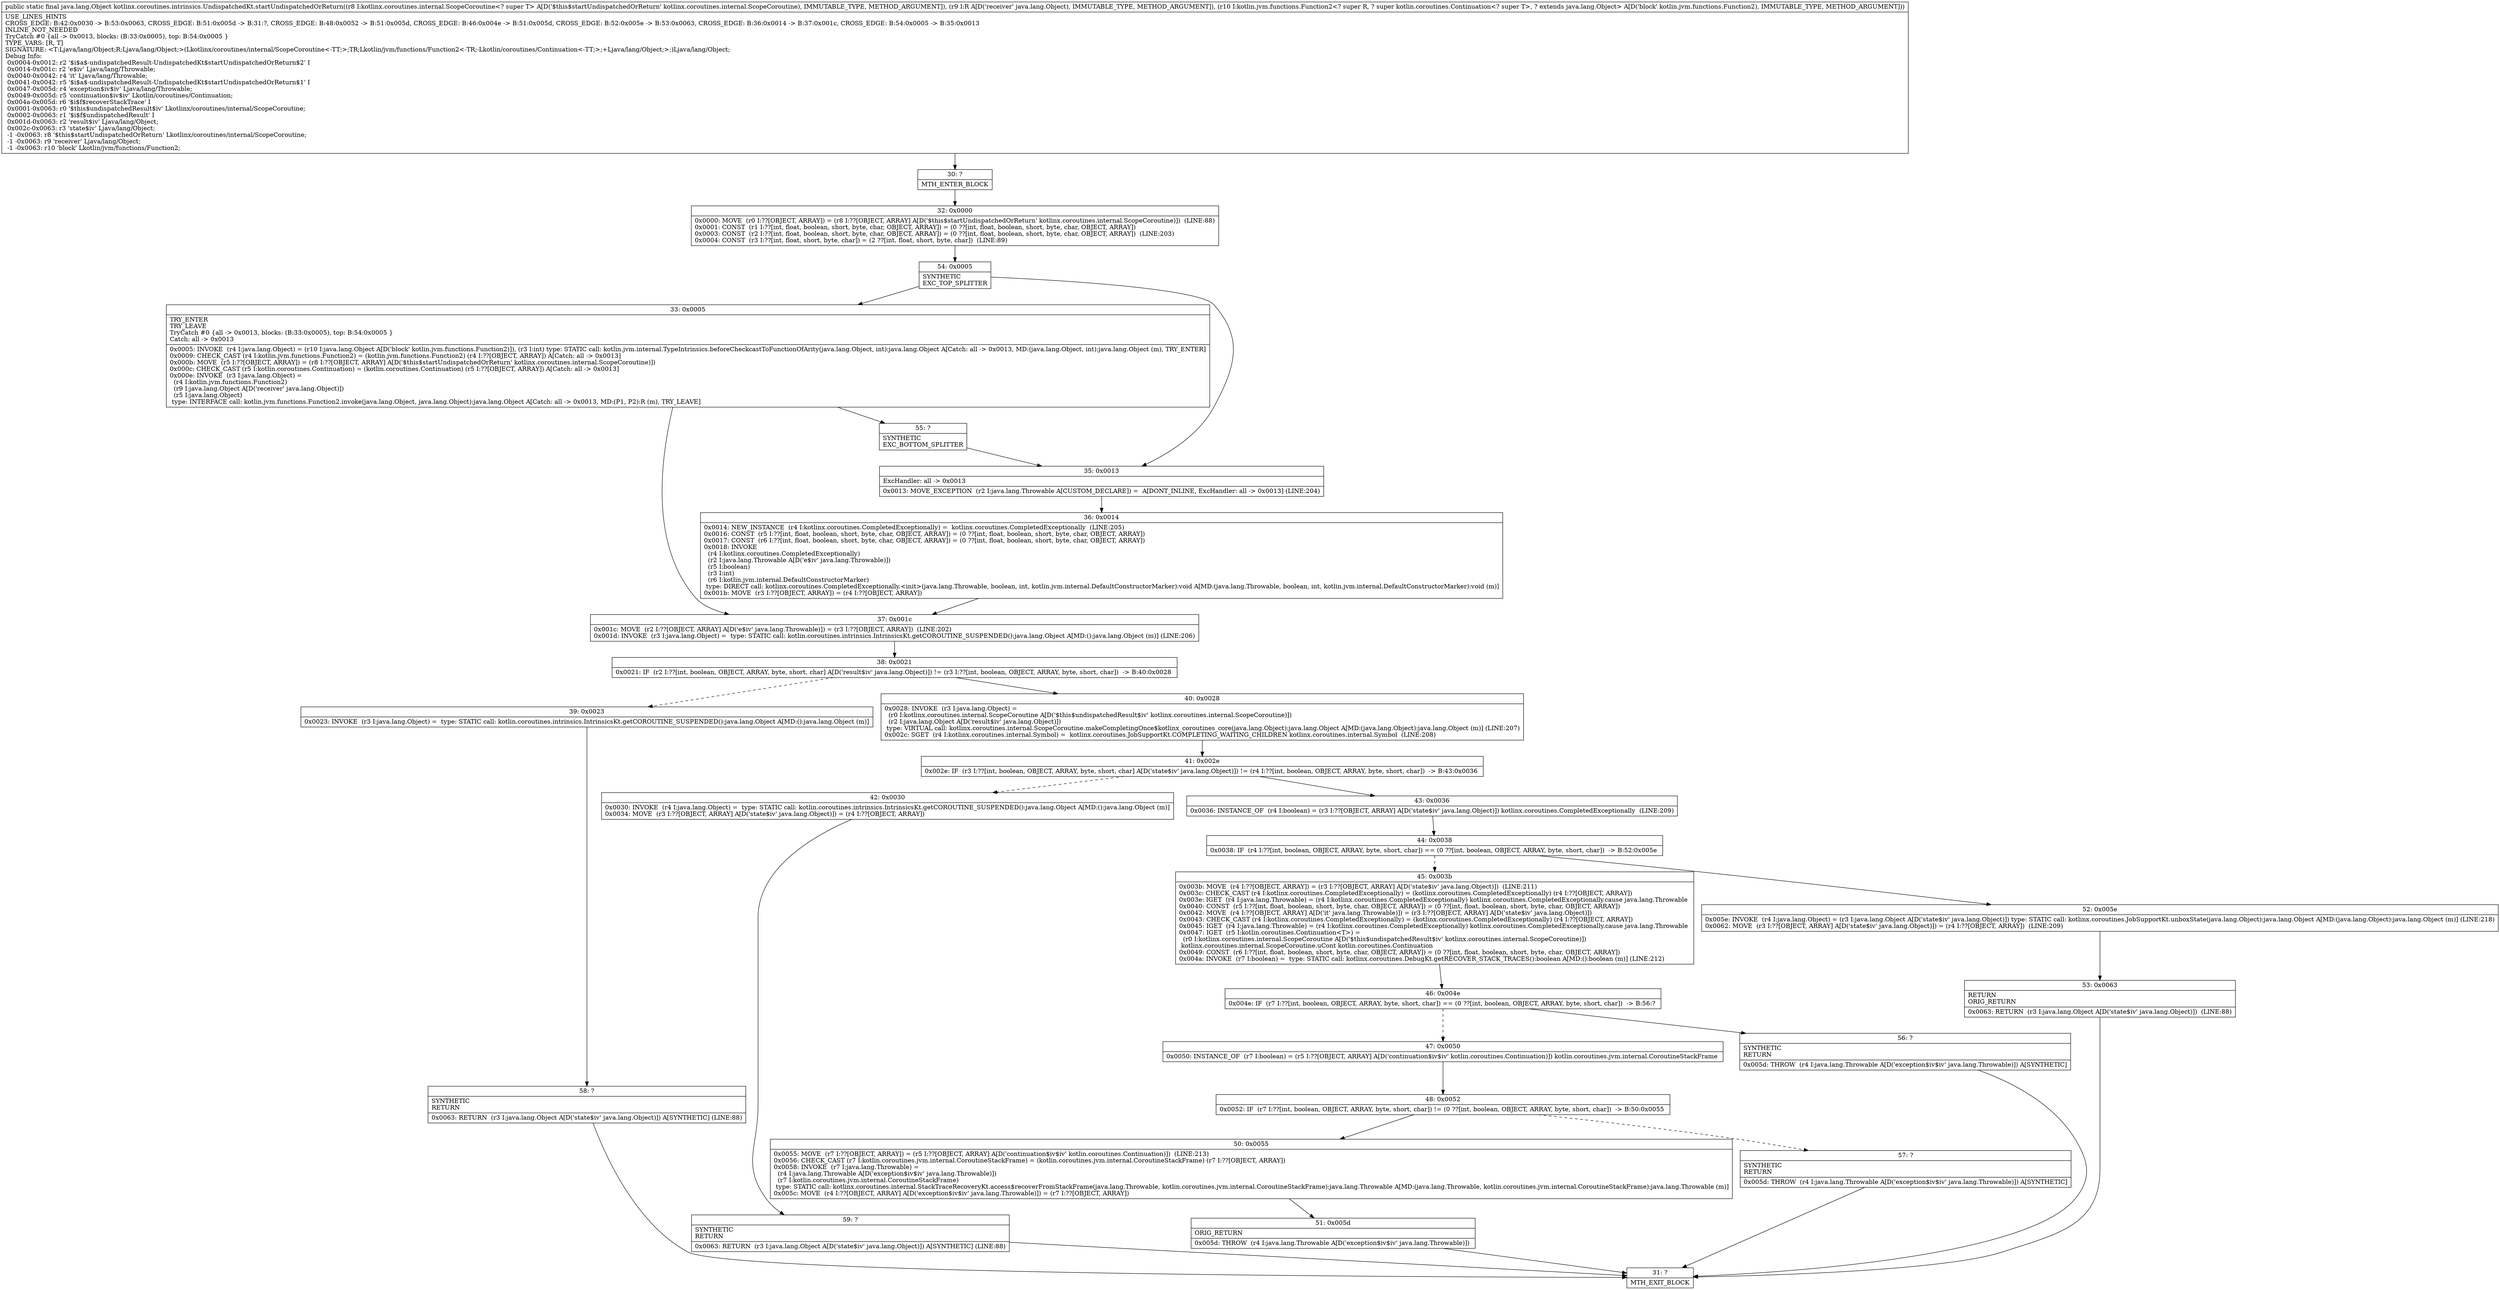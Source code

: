 digraph "CFG forkotlinx.coroutines.intrinsics.UndispatchedKt.startUndispatchedOrReturn(Lkotlinx\/coroutines\/internal\/ScopeCoroutine;Ljava\/lang\/Object;Lkotlin\/jvm\/functions\/Function2;)Ljava\/lang\/Object;" {
Node_30 [shape=record,label="{30\:\ ?|MTH_ENTER_BLOCK\l}"];
Node_32 [shape=record,label="{32\:\ 0x0000|0x0000: MOVE  (r0 I:??[OBJECT, ARRAY]) = (r8 I:??[OBJECT, ARRAY] A[D('$this$startUndispatchedOrReturn' kotlinx.coroutines.internal.ScopeCoroutine)])  (LINE:88)\l0x0001: CONST  (r1 I:??[int, float, boolean, short, byte, char, OBJECT, ARRAY]) = (0 ??[int, float, boolean, short, byte, char, OBJECT, ARRAY]) \l0x0003: CONST  (r2 I:??[int, float, boolean, short, byte, char, OBJECT, ARRAY]) = (0 ??[int, float, boolean, short, byte, char, OBJECT, ARRAY])  (LINE:203)\l0x0004: CONST  (r3 I:??[int, float, short, byte, char]) = (2 ??[int, float, short, byte, char])  (LINE:89)\l}"];
Node_54 [shape=record,label="{54\:\ 0x0005|SYNTHETIC\lEXC_TOP_SPLITTER\l}"];
Node_33 [shape=record,label="{33\:\ 0x0005|TRY_ENTER\lTRY_LEAVE\lTryCatch #0 \{all \-\> 0x0013, blocks: (B:33:0x0005), top: B:54:0x0005 \}\lCatch: all \-\> 0x0013\l|0x0005: INVOKE  (r4 I:java.lang.Object) = (r10 I:java.lang.Object A[D('block' kotlin.jvm.functions.Function2)]), (r3 I:int) type: STATIC call: kotlin.jvm.internal.TypeIntrinsics.beforeCheckcastToFunctionOfArity(java.lang.Object, int):java.lang.Object A[Catch: all \-\> 0x0013, MD:(java.lang.Object, int):java.lang.Object (m), TRY_ENTER]\l0x0009: CHECK_CAST (r4 I:kotlin.jvm.functions.Function2) = (kotlin.jvm.functions.Function2) (r4 I:??[OBJECT, ARRAY]) A[Catch: all \-\> 0x0013]\l0x000b: MOVE  (r5 I:??[OBJECT, ARRAY]) = (r8 I:??[OBJECT, ARRAY] A[D('$this$startUndispatchedOrReturn' kotlinx.coroutines.internal.ScopeCoroutine)]) \l0x000c: CHECK_CAST (r5 I:kotlin.coroutines.Continuation) = (kotlin.coroutines.Continuation) (r5 I:??[OBJECT, ARRAY]) A[Catch: all \-\> 0x0013]\l0x000e: INVOKE  (r3 I:java.lang.Object) = \l  (r4 I:kotlin.jvm.functions.Function2)\l  (r9 I:java.lang.Object A[D('receiver' java.lang.Object)])\l  (r5 I:java.lang.Object)\l type: INTERFACE call: kotlin.jvm.functions.Function2.invoke(java.lang.Object, java.lang.Object):java.lang.Object A[Catch: all \-\> 0x0013, MD:(P1, P2):R (m), TRY_LEAVE]\l}"];
Node_37 [shape=record,label="{37\:\ 0x001c|0x001c: MOVE  (r2 I:??[OBJECT, ARRAY] A[D('e$iv' java.lang.Throwable)]) = (r3 I:??[OBJECT, ARRAY])  (LINE:202)\l0x001d: INVOKE  (r3 I:java.lang.Object) =  type: STATIC call: kotlin.coroutines.intrinsics.IntrinsicsKt.getCOROUTINE_SUSPENDED():java.lang.Object A[MD:():java.lang.Object (m)] (LINE:206)\l}"];
Node_38 [shape=record,label="{38\:\ 0x0021|0x0021: IF  (r2 I:??[int, boolean, OBJECT, ARRAY, byte, short, char] A[D('result$iv' java.lang.Object)]) != (r3 I:??[int, boolean, OBJECT, ARRAY, byte, short, char])  \-\> B:40:0x0028 \l}"];
Node_39 [shape=record,label="{39\:\ 0x0023|0x0023: INVOKE  (r3 I:java.lang.Object) =  type: STATIC call: kotlin.coroutines.intrinsics.IntrinsicsKt.getCOROUTINE_SUSPENDED():java.lang.Object A[MD:():java.lang.Object (m)]\l}"];
Node_58 [shape=record,label="{58\:\ ?|SYNTHETIC\lRETURN\l|0x0063: RETURN  (r3 I:java.lang.Object A[D('state$iv' java.lang.Object)]) A[SYNTHETIC] (LINE:88)\l}"];
Node_31 [shape=record,label="{31\:\ ?|MTH_EXIT_BLOCK\l}"];
Node_40 [shape=record,label="{40\:\ 0x0028|0x0028: INVOKE  (r3 I:java.lang.Object) = \l  (r0 I:kotlinx.coroutines.internal.ScopeCoroutine A[D('$this$undispatchedResult$iv' kotlinx.coroutines.internal.ScopeCoroutine)])\l  (r2 I:java.lang.Object A[D('result$iv' java.lang.Object)])\l type: VIRTUAL call: kotlinx.coroutines.internal.ScopeCoroutine.makeCompletingOnce$kotlinx_coroutines_core(java.lang.Object):java.lang.Object A[MD:(java.lang.Object):java.lang.Object (m)] (LINE:207)\l0x002c: SGET  (r4 I:kotlinx.coroutines.internal.Symbol) =  kotlinx.coroutines.JobSupportKt.COMPLETING_WAITING_CHILDREN kotlinx.coroutines.internal.Symbol  (LINE:208)\l}"];
Node_41 [shape=record,label="{41\:\ 0x002e|0x002e: IF  (r3 I:??[int, boolean, OBJECT, ARRAY, byte, short, char] A[D('state$iv' java.lang.Object)]) != (r4 I:??[int, boolean, OBJECT, ARRAY, byte, short, char])  \-\> B:43:0x0036 \l}"];
Node_42 [shape=record,label="{42\:\ 0x0030|0x0030: INVOKE  (r4 I:java.lang.Object) =  type: STATIC call: kotlin.coroutines.intrinsics.IntrinsicsKt.getCOROUTINE_SUSPENDED():java.lang.Object A[MD:():java.lang.Object (m)]\l0x0034: MOVE  (r3 I:??[OBJECT, ARRAY] A[D('state$iv' java.lang.Object)]) = (r4 I:??[OBJECT, ARRAY]) \l}"];
Node_59 [shape=record,label="{59\:\ ?|SYNTHETIC\lRETURN\l|0x0063: RETURN  (r3 I:java.lang.Object A[D('state$iv' java.lang.Object)]) A[SYNTHETIC] (LINE:88)\l}"];
Node_43 [shape=record,label="{43\:\ 0x0036|0x0036: INSTANCE_OF  (r4 I:boolean) = (r3 I:??[OBJECT, ARRAY] A[D('state$iv' java.lang.Object)]) kotlinx.coroutines.CompletedExceptionally  (LINE:209)\l}"];
Node_44 [shape=record,label="{44\:\ 0x0038|0x0038: IF  (r4 I:??[int, boolean, OBJECT, ARRAY, byte, short, char]) == (0 ??[int, boolean, OBJECT, ARRAY, byte, short, char])  \-\> B:52:0x005e \l}"];
Node_45 [shape=record,label="{45\:\ 0x003b|0x003b: MOVE  (r4 I:??[OBJECT, ARRAY]) = (r3 I:??[OBJECT, ARRAY] A[D('state$iv' java.lang.Object)])  (LINE:211)\l0x003c: CHECK_CAST (r4 I:kotlinx.coroutines.CompletedExceptionally) = (kotlinx.coroutines.CompletedExceptionally) (r4 I:??[OBJECT, ARRAY]) \l0x003e: IGET  (r4 I:java.lang.Throwable) = (r4 I:kotlinx.coroutines.CompletedExceptionally) kotlinx.coroutines.CompletedExceptionally.cause java.lang.Throwable \l0x0040: CONST  (r5 I:??[int, float, boolean, short, byte, char, OBJECT, ARRAY]) = (0 ??[int, float, boolean, short, byte, char, OBJECT, ARRAY]) \l0x0042: MOVE  (r4 I:??[OBJECT, ARRAY] A[D('it' java.lang.Throwable)]) = (r3 I:??[OBJECT, ARRAY] A[D('state$iv' java.lang.Object)]) \l0x0043: CHECK_CAST (r4 I:kotlinx.coroutines.CompletedExceptionally) = (kotlinx.coroutines.CompletedExceptionally) (r4 I:??[OBJECT, ARRAY]) \l0x0045: IGET  (r4 I:java.lang.Throwable) = (r4 I:kotlinx.coroutines.CompletedExceptionally) kotlinx.coroutines.CompletedExceptionally.cause java.lang.Throwable \l0x0047: IGET  (r5 I:kotlin.coroutines.Continuation\<T\>) = \l  (r0 I:kotlinx.coroutines.internal.ScopeCoroutine A[D('$this$undispatchedResult$iv' kotlinx.coroutines.internal.ScopeCoroutine)])\l kotlinx.coroutines.internal.ScopeCoroutine.uCont kotlin.coroutines.Continuation \l0x0049: CONST  (r6 I:??[int, float, boolean, short, byte, char, OBJECT, ARRAY]) = (0 ??[int, float, boolean, short, byte, char, OBJECT, ARRAY]) \l0x004a: INVOKE  (r7 I:boolean) =  type: STATIC call: kotlinx.coroutines.DebugKt.getRECOVER_STACK_TRACES():boolean A[MD:():boolean (m)] (LINE:212)\l}"];
Node_46 [shape=record,label="{46\:\ 0x004e|0x004e: IF  (r7 I:??[int, boolean, OBJECT, ARRAY, byte, short, char]) == (0 ??[int, boolean, OBJECT, ARRAY, byte, short, char])  \-\> B:56:? \l}"];
Node_47 [shape=record,label="{47\:\ 0x0050|0x0050: INSTANCE_OF  (r7 I:boolean) = (r5 I:??[OBJECT, ARRAY] A[D('continuation$iv$iv' kotlin.coroutines.Continuation)]) kotlin.coroutines.jvm.internal.CoroutineStackFrame \l}"];
Node_48 [shape=record,label="{48\:\ 0x0052|0x0052: IF  (r7 I:??[int, boolean, OBJECT, ARRAY, byte, short, char]) != (0 ??[int, boolean, OBJECT, ARRAY, byte, short, char])  \-\> B:50:0x0055 \l}"];
Node_50 [shape=record,label="{50\:\ 0x0055|0x0055: MOVE  (r7 I:??[OBJECT, ARRAY]) = (r5 I:??[OBJECT, ARRAY] A[D('continuation$iv$iv' kotlin.coroutines.Continuation)])  (LINE:213)\l0x0056: CHECK_CAST (r7 I:kotlin.coroutines.jvm.internal.CoroutineStackFrame) = (kotlin.coroutines.jvm.internal.CoroutineStackFrame) (r7 I:??[OBJECT, ARRAY]) \l0x0058: INVOKE  (r7 I:java.lang.Throwable) = \l  (r4 I:java.lang.Throwable A[D('exception$iv$iv' java.lang.Throwable)])\l  (r7 I:kotlin.coroutines.jvm.internal.CoroutineStackFrame)\l type: STATIC call: kotlinx.coroutines.internal.StackTraceRecoveryKt.access$recoverFromStackFrame(java.lang.Throwable, kotlin.coroutines.jvm.internal.CoroutineStackFrame):java.lang.Throwable A[MD:(java.lang.Throwable, kotlin.coroutines.jvm.internal.CoroutineStackFrame):java.lang.Throwable (m)]\l0x005c: MOVE  (r4 I:??[OBJECT, ARRAY] A[D('exception$iv$iv' java.lang.Throwable)]) = (r7 I:??[OBJECT, ARRAY]) \l}"];
Node_51 [shape=record,label="{51\:\ 0x005d|ORIG_RETURN\l|0x005d: THROW  (r4 I:java.lang.Throwable A[D('exception$iv$iv' java.lang.Throwable)]) \l}"];
Node_57 [shape=record,label="{57\:\ ?|SYNTHETIC\lRETURN\l|0x005d: THROW  (r4 I:java.lang.Throwable A[D('exception$iv$iv' java.lang.Throwable)]) A[SYNTHETIC]\l}"];
Node_56 [shape=record,label="{56\:\ ?|SYNTHETIC\lRETURN\l|0x005d: THROW  (r4 I:java.lang.Throwable A[D('exception$iv$iv' java.lang.Throwable)]) A[SYNTHETIC]\l}"];
Node_52 [shape=record,label="{52\:\ 0x005e|0x005e: INVOKE  (r4 I:java.lang.Object) = (r3 I:java.lang.Object A[D('state$iv' java.lang.Object)]) type: STATIC call: kotlinx.coroutines.JobSupportKt.unboxState(java.lang.Object):java.lang.Object A[MD:(java.lang.Object):java.lang.Object (m)] (LINE:218)\l0x0062: MOVE  (r3 I:??[OBJECT, ARRAY] A[D('state$iv' java.lang.Object)]) = (r4 I:??[OBJECT, ARRAY])  (LINE:209)\l}"];
Node_53 [shape=record,label="{53\:\ 0x0063|RETURN\lORIG_RETURN\l|0x0063: RETURN  (r3 I:java.lang.Object A[D('state$iv' java.lang.Object)])  (LINE:88)\l}"];
Node_55 [shape=record,label="{55\:\ ?|SYNTHETIC\lEXC_BOTTOM_SPLITTER\l}"];
Node_35 [shape=record,label="{35\:\ 0x0013|ExcHandler: all \-\> 0x0013\l|0x0013: MOVE_EXCEPTION  (r2 I:java.lang.Throwable A[CUSTOM_DECLARE]) =  A[DONT_INLINE, ExcHandler: all \-\> 0x0013] (LINE:204)\l}"];
Node_36 [shape=record,label="{36\:\ 0x0014|0x0014: NEW_INSTANCE  (r4 I:kotlinx.coroutines.CompletedExceptionally) =  kotlinx.coroutines.CompletedExceptionally  (LINE:205)\l0x0016: CONST  (r5 I:??[int, float, boolean, short, byte, char, OBJECT, ARRAY]) = (0 ??[int, float, boolean, short, byte, char, OBJECT, ARRAY]) \l0x0017: CONST  (r6 I:??[int, float, boolean, short, byte, char, OBJECT, ARRAY]) = (0 ??[int, float, boolean, short, byte, char, OBJECT, ARRAY]) \l0x0018: INVOKE  \l  (r4 I:kotlinx.coroutines.CompletedExceptionally)\l  (r2 I:java.lang.Throwable A[D('e$iv' java.lang.Throwable)])\l  (r5 I:boolean)\l  (r3 I:int)\l  (r6 I:kotlin.jvm.internal.DefaultConstructorMarker)\l type: DIRECT call: kotlinx.coroutines.CompletedExceptionally.\<init\>(java.lang.Throwable, boolean, int, kotlin.jvm.internal.DefaultConstructorMarker):void A[MD:(java.lang.Throwable, boolean, int, kotlin.jvm.internal.DefaultConstructorMarker):void (m)]\l0x001b: MOVE  (r3 I:??[OBJECT, ARRAY]) = (r4 I:??[OBJECT, ARRAY]) \l}"];
MethodNode[shape=record,label="{public static final java.lang.Object kotlinx.coroutines.intrinsics.UndispatchedKt.startUndispatchedOrReturn((r8 I:kotlinx.coroutines.internal.ScopeCoroutine\<? super T\> A[D('$this$startUndispatchedOrReturn' kotlinx.coroutines.internal.ScopeCoroutine), IMMUTABLE_TYPE, METHOD_ARGUMENT]), (r9 I:R A[D('receiver' java.lang.Object), IMMUTABLE_TYPE, METHOD_ARGUMENT]), (r10 I:kotlin.jvm.functions.Function2\<? super R, ? super kotlin.coroutines.Continuation\<? super T\>, ? extends java.lang.Object\> A[D('block' kotlin.jvm.functions.Function2), IMMUTABLE_TYPE, METHOD_ARGUMENT]))  | USE_LINES_HINTS\lCROSS_EDGE: B:42:0x0030 \-\> B:53:0x0063, CROSS_EDGE: B:51:0x005d \-\> B:31:?, CROSS_EDGE: B:48:0x0052 \-\> B:51:0x005d, CROSS_EDGE: B:46:0x004e \-\> B:51:0x005d, CROSS_EDGE: B:52:0x005e \-\> B:53:0x0063, CROSS_EDGE: B:36:0x0014 \-\> B:37:0x001c, CROSS_EDGE: B:54:0x0005 \-\> B:35:0x0013\lINLINE_NOT_NEEDED\lTryCatch #0 \{all \-\> 0x0013, blocks: (B:33:0x0005), top: B:54:0x0005 \}\lTYPE_VARS: [R, T]\lSIGNATURE: \<T:Ljava\/lang\/Object;R:Ljava\/lang\/Object;\>(Lkotlinx\/coroutines\/internal\/ScopeCoroutine\<\-TT;\>;TR;Lkotlin\/jvm\/functions\/Function2\<\-TR;\-Lkotlin\/coroutines\/Continuation\<\-TT;\>;+Ljava\/lang\/Object;\>;)Ljava\/lang\/Object;\lDebug Info:\l  0x0004\-0x0012: r2 '$i$a$\-undispatchedResult\-UndispatchedKt$startUndispatchedOrReturn$2' I\l  0x0014\-0x001c: r2 'e$iv' Ljava\/lang\/Throwable;\l  0x0040\-0x0042: r4 'it' Ljava\/lang\/Throwable;\l  0x0041\-0x0042: r5 '$i$a$\-undispatchedResult\-UndispatchedKt$startUndispatchedOrReturn$1' I\l  0x0047\-0x005d: r4 'exception$iv$iv' Ljava\/lang\/Throwable;\l  0x0049\-0x005d: r5 'continuation$iv$iv' Lkotlin\/coroutines\/Continuation;\l  0x004a\-0x005d: r6 '$i$f$recoverStackTrace' I\l  0x0001\-0x0063: r0 '$this$undispatchedResult$iv' Lkotlinx\/coroutines\/internal\/ScopeCoroutine;\l  0x0002\-0x0063: r1 '$i$f$undispatchedResult' I\l  0x001d\-0x0063: r2 'result$iv' Ljava\/lang\/Object;\l  0x002c\-0x0063: r3 'state$iv' Ljava\/lang\/Object;\l  \-1 \-0x0063: r8 '$this$startUndispatchedOrReturn' Lkotlinx\/coroutines\/internal\/ScopeCoroutine;\l  \-1 \-0x0063: r9 'receiver' Ljava\/lang\/Object;\l  \-1 \-0x0063: r10 'block' Lkotlin\/jvm\/functions\/Function2;\l}"];
MethodNode -> Node_30;Node_30 -> Node_32;
Node_32 -> Node_54;
Node_54 -> Node_33;
Node_54 -> Node_35;
Node_33 -> Node_37;
Node_33 -> Node_55;
Node_37 -> Node_38;
Node_38 -> Node_39[style=dashed];
Node_38 -> Node_40;
Node_39 -> Node_58;
Node_58 -> Node_31;
Node_40 -> Node_41;
Node_41 -> Node_42[style=dashed];
Node_41 -> Node_43;
Node_42 -> Node_59;
Node_59 -> Node_31;
Node_43 -> Node_44;
Node_44 -> Node_45[style=dashed];
Node_44 -> Node_52;
Node_45 -> Node_46;
Node_46 -> Node_47[style=dashed];
Node_46 -> Node_56;
Node_47 -> Node_48;
Node_48 -> Node_50;
Node_48 -> Node_57[style=dashed];
Node_50 -> Node_51;
Node_51 -> Node_31;
Node_57 -> Node_31;
Node_56 -> Node_31;
Node_52 -> Node_53;
Node_53 -> Node_31;
Node_55 -> Node_35;
Node_35 -> Node_36;
Node_36 -> Node_37;
}

